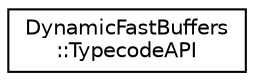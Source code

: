 digraph "Graphical Class Hierarchy"
{
  edge [fontname="Helvetica",fontsize="10",labelfontname="Helvetica",labelfontsize="10"];
  node [fontname="Helvetica",fontsize="10",shape=record];
  rankdir="LR";
  Node1 [label="DynamicFastBuffers\l::TypecodeAPI",height=0.2,width=0.4,color="black", fillcolor="white", style="filled",URL="$class_dynamic_fast_buffers_1_1_typecode_a_p_i.html",tooltip="This static class offers an interface to create a typecode for data type definitions. "];
}
